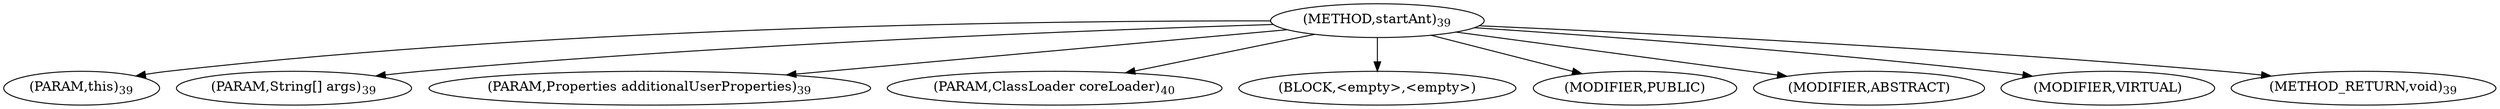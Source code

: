 digraph "startAnt" {  
"6" [label = <(METHOD,startAnt)<SUB>39</SUB>> ]
"7" [label = <(PARAM,this)<SUB>39</SUB>> ]
"8" [label = <(PARAM,String[] args)<SUB>39</SUB>> ]
"9" [label = <(PARAM,Properties additionalUserProperties)<SUB>39</SUB>> ]
"10" [label = <(PARAM,ClassLoader coreLoader)<SUB>40</SUB>> ]
"11" [label = <(BLOCK,&lt;empty&gt;,&lt;empty&gt;)> ]
"12" [label = <(MODIFIER,PUBLIC)> ]
"13" [label = <(MODIFIER,ABSTRACT)> ]
"14" [label = <(MODIFIER,VIRTUAL)> ]
"15" [label = <(METHOD_RETURN,void)<SUB>39</SUB>> ]
  "6" -> "7" 
  "6" -> "8" 
  "6" -> "9" 
  "6" -> "10" 
  "6" -> "11" 
  "6" -> "12" 
  "6" -> "13" 
  "6" -> "14" 
  "6" -> "15" 
}
